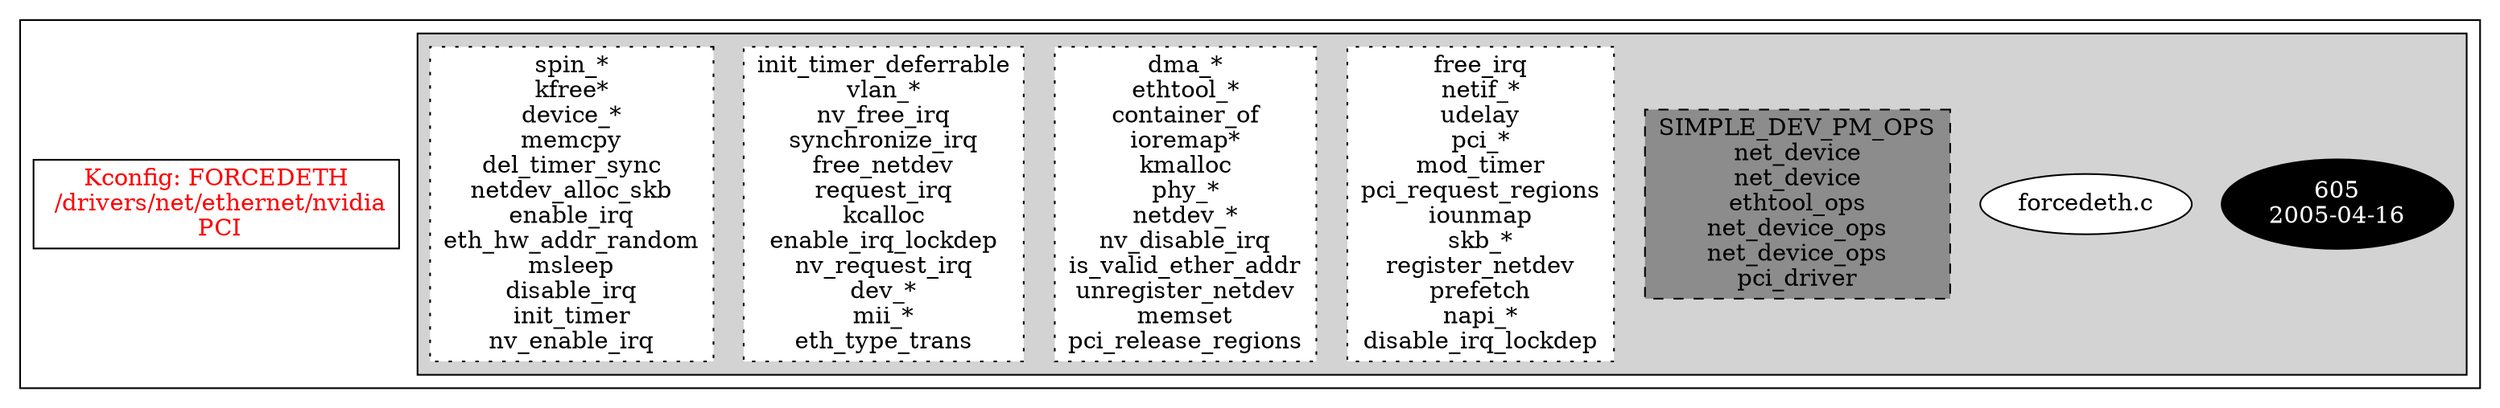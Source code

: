 digraph Driver {
	ranksep=2;
	splines=ortho;
	//Symbol: FORCEDETH
	subgraph "cluster_FORCEDETH"{
		subgraph "cluster_forcedeth.c" {
			style=filled
			"commit_forcedeth.c" [style=filled, fillcolor=black, fontcolor=white, label="605\n2005-04-16"];
			"forcedeth.c" [style=filled, fillcolor=white, fontcolor=black, label="forcedeth.c\n"];
			"structs-forcedeth.c" [style="filled,dashed" shape=box, fillcolor=grey55, fontcolor=black, label="SIMPLE_DEV_PM_OPS\nnet_device\nnet_device\nethtool_ops\nnet_device_ops\nnet_device_ops\npci_driver\n"];
			"funccall4-forcedeth.c" [style="filled,dotted" shape=box, fillcolor=white, fontcolor=black, label="free_irq\nnetif_*\nudelay\npci_*\nmod_timer\npci_request_regions\niounmap\nskb_*\nregister_netdev\nprefetch\nnapi_*\ndisable_irq_lockdep\n"];
			"funccall3-forcedeth.c" [style="filled,dotted" shape=box, fillcolor=white, fontcolor=black, label="dma_*\nethtool_*\ncontainer_of\nioremap*\nkmalloc\nphy_*\nnetdev_*\nnv_disable_irq\nis_valid_ether_addr\nunregister_netdev\nmemset\npci_release_regions\n"];
			"funccall2-forcedeth.c" [style="filled,dotted" shape=box, fillcolor=white, fontcolor=black, label="init_timer_deferrable\nvlan_*\nnv_free_irq\nsynchronize_irq\nfree_netdev\nrequest_irq\nkcalloc\nenable_irq_lockdep\nnv_request_irq\ndev_*\nmii_*\neth_type_trans\n"];
			"funccall1-forcedeth.c" [style="filled,dotted" shape=box, fillcolor=white, fontcolor=black, label="spin_*\nkfree*\ndevice_*\nmemcpy\ndel_timer_sync\nnetdev_alloc_skb\nenable_irq\neth_hw_addr_random\nmsleep\ndisable_irq\ninit_timer\nnv_enable_irq\n"];
		}
		"K:FORCEDETH" [label="Kconfig: FORCEDETH\n /drivers/net/ethernet/nvidia\n  PCI ", shape=box, fontcolor=red];
	}
}
